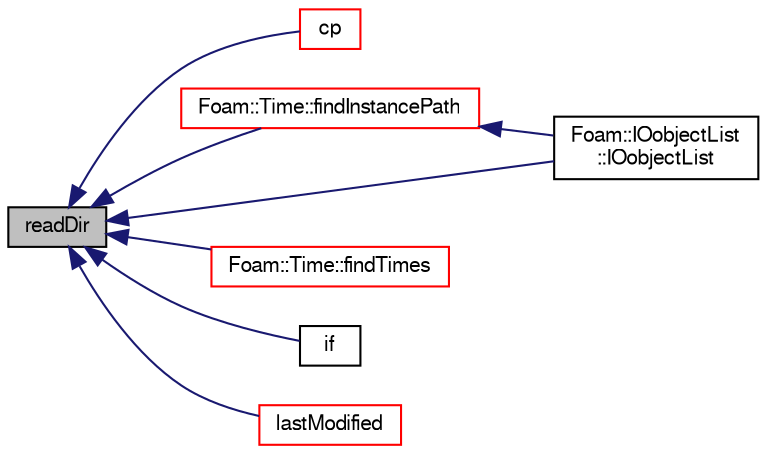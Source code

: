 digraph "readDir"
{
  bgcolor="transparent";
  edge [fontname="FreeSans",fontsize="10",labelfontname="FreeSans",labelfontsize="10"];
  node [fontname="FreeSans",fontsize="10",shape=record];
  rankdir="LR";
  Node103015 [label="readDir",height=0.2,width=0.4,color="black", fillcolor="grey75", style="filled", fontcolor="black"];
  Node103015 -> Node103016 [dir="back",color="midnightblue",fontsize="10",style="solid",fontname="FreeSans"];
  Node103016 [label="cp",height=0.2,width=0.4,color="red",URL="$a21124.html#a90b626bb0848617906ac62a5570c010f",tooltip="Copy, recursively if necessary, the source to the destination. "];
  Node103015 -> Node103018 [dir="back",color="midnightblue",fontsize="10",style="solid",fontname="FreeSans"];
  Node103018 [label="Foam::Time::findInstancePath",height=0.2,width=0.4,color="red",URL="$a26350.html#ab5790c266ee71cba13294583f1470956",tooltip="Search the case for the time directory path. "];
  Node103018 -> Node103019 [dir="back",color="midnightblue",fontsize="10",style="solid",fontname="FreeSans"];
  Node103019 [label="Foam::IOobjectList\l::IOobjectList",height=0.2,width=0.4,color="black",URL="$a26146.html#a362bee51d5e6fb07204e8461395f1dc2",tooltip="Construct from objectRegistry and instance path. "];
  Node103015 -> Node103021 [dir="back",color="midnightblue",fontsize="10",style="solid",fontname="FreeSans"];
  Node103021 [label="Foam::Time::findTimes",height=0.2,width=0.4,color="red",URL="$a26350.html#a358594437beb51631684afba39f445da",tooltip="Search a given directory for valid time directories. "];
  Node103015 -> Node103026 [dir="back",color="midnightblue",fontsize="10",style="solid",fontname="FreeSans"];
  Node103026 [label="if",height=0.2,width=0.4,color="black",URL="$a18881.html#abeae1dbc16df5ffa9bad105ac2faea33"];
  Node103015 -> Node103019 [dir="back",color="midnightblue",fontsize="10",style="solid",fontname="FreeSans"];
  Node103015 -> Node103027 [dir="back",color="midnightblue",fontsize="10",style="solid",fontname="FreeSans"];
  Node103027 [label="lastModified",height=0.2,width=0.4,color="red",URL="$a21124.html#ae3ce32c8e6381f13167edb8261cf62a8",tooltip="Return time of last file modification. "];
}
